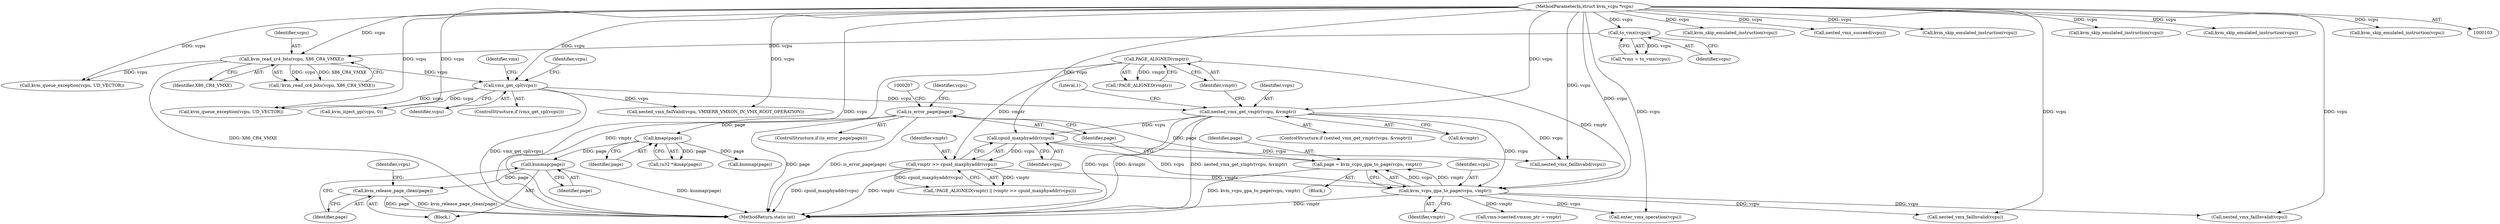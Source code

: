 digraph "0_linux_727ba748e110b4de50d142edca9d6a9b7e6111d8@pointer" {
"1000212" [label="(Call,kunmap(page))"];
"1000208" [label="(Call,kmap(page))"];
"1000195" [label="(Call,is_error_page(page))"];
"1000189" [label="(Call,page = kvm_vcpu_gpa_to_page(vcpu, vmptr))"];
"1000191" [label="(Call,kvm_vcpu_gpa_to_page(vcpu, vmptr))"];
"1000181" [label="(Call,cpuid_maxphyaddr(vcpu))"];
"1000168" [label="(Call,nested_vmx_get_vmptr(vcpu, &vmptr))"];
"1000132" [label="(Call,vmx_get_cpl(vcpu))"];
"1000122" [label="(Call,kvm_read_cr4_bits(vcpu, X86_CR4_VMXE))"];
"1000112" [label="(Call,to_vmx(vcpu))"];
"1000104" [label="(MethodParameterIn,struct kvm_vcpu *vcpu)"];
"1000177" [label="(Call,PAGE_ALIGNED(vmptr))"];
"1000179" [label="(Call,vmptr >> cpuid_maxphyaddr(vcpu))"];
"1000214" [label="(Call,kvm_release_page_clean(page))"];
"1000212" [label="(Call,kunmap(page))"];
"1000126" [label="(Call,kvm_queue_exception(vcpu, UD_VECTOR))"];
"1000209" [label="(Identifier,page)"];
"1000167" [label="(ControlStructure,if (nested_vmx_get_vmptr(vcpu, &vmptr)))"];
"1000178" [label="(Identifier,vmptr)"];
"1000221" [label="(Call,kunmap(page))"];
"1000213" [label="(Identifier,page)"];
"1000234" [label="(Call,enter_vmx_operation(vcpu))"];
"1000132" [label="(Call,vmx_get_cpl(vcpu))"];
"1000123" [label="(Identifier,vcpu)"];
"1000196" [label="(Identifier,page)"];
"1000193" [label="(Identifier,vmptr)"];
"1000211" [label="(Block,)"];
"1000189" [label="(Call,page = kvm_vcpu_gpa_to_page(vcpu, vmptr))"];
"1000187" [label="(Call,kvm_skip_emulated_instruction(vcpu))"];
"1000182" [label="(Identifier,vcpu)"];
"1000225" [label="(Call,vmx->nested.vmxon_ptr = vmptr)"];
"1000208" [label="(Call,kmap(page))"];
"1000113" [label="(Identifier,vcpu)"];
"1000135" [label="(Call,kvm_queue_exception(vcpu, UD_VECTOR))"];
"1000131" [label="(ControlStructure,if (vmx_get_cpl(vcpu)))"];
"1000168" [label="(Call,nested_vmx_get_vmptr(vcpu, &vmptr))"];
"1000240" [label="(Call,nested_vmx_succeed(vcpu))"];
"1000206" [label="(Call,(u32 *)kmap(page))"];
"1000191" [label="(Call,kvm_vcpu_gpa_to_page(vcpu, vmptr))"];
"1000136" [label="(Identifier,vcpu)"];
"1000110" [label="(Call,*vmx = to_vmx(vcpu))"];
"1000151" [label="(Call,kvm_skip_emulated_instruction(vcpu))"];
"1000192" [label="(Identifier,vcpu)"];
"1000215" [label="(Identifier,page)"];
"1000245" [label="(MethodReturn,static int)"];
"1000179" [label="(Call,vmptr >> cpuid_maxphyaddr(vcpu))"];
"1000181" [label="(Call,cpuid_maxphyaddr(vcpu))"];
"1000162" [label="(Call,kvm_inject_gp(vcpu, 0))"];
"1000214" [label="(Call,kvm_release_page_clean(page))"];
"1000124" [label="(Identifier,X86_CR4_VMXE)"];
"1000199" [label="(Identifier,vcpu)"];
"1000216" [label="(Call,nested_vmx_failInvalid(vcpu))"];
"1000170" [label="(Call,&vmptr)"];
"1000133" [label="(Identifier,vcpu)"];
"1000143" [label="(Identifier,vmx)"];
"1000243" [label="(Call,kvm_skip_emulated_instruction(vcpu))"];
"1000184" [label="(Call,nested_vmx_failInvalid(vcpu))"];
"1000105" [label="(Block,)"];
"1000122" [label="(Call,kvm_read_cr4_bits(vcpu, X86_CR4_VMXE))"];
"1000147" [label="(Call,nested_vmx_failValid(vcpu, VMXERR_VMXON_IN_VMX_ROOT_OPERATION))"];
"1000190" [label="(Identifier,page)"];
"1000104" [label="(MethodParameterIn,struct kvm_vcpu *vcpu)"];
"1000177" [label="(Call,PAGE_ALIGNED(vmptr))"];
"1000180" [label="(Identifier,vmptr)"];
"1000217" [label="(Identifier,vcpu)"];
"1000195" [label="(Call,is_error_page(page))"];
"1000169" [label="(Identifier,vcpu)"];
"1000219" [label="(Call,kvm_skip_emulated_instruction(vcpu))"];
"1000176" [label="(Call,!PAGE_ALIGNED(vmptr))"];
"1000198" [label="(Call,nested_vmx_failInvalid(vcpu))"];
"1000173" [label="(Literal,1)"];
"1000121" [label="(Call,!kvm_read_cr4_bits(vcpu, X86_CR4_VMXE))"];
"1000201" [label="(Call,kvm_skip_emulated_instruction(vcpu))"];
"1000175" [label="(Call,!PAGE_ALIGNED(vmptr) || (vmptr >> cpuid_maxphyaddr(vcpu)))"];
"1000194" [label="(ControlStructure,if (is_error_page(page)))"];
"1000112" [label="(Call,to_vmx(vcpu))"];
"1000212" -> "1000211"  [label="AST: "];
"1000212" -> "1000213"  [label="CFG: "];
"1000213" -> "1000212"  [label="AST: "];
"1000215" -> "1000212"  [label="CFG: "];
"1000212" -> "1000245"  [label="DDG: kunmap(page)"];
"1000208" -> "1000212"  [label="DDG: page"];
"1000212" -> "1000214"  [label="DDG: page"];
"1000208" -> "1000206"  [label="AST: "];
"1000208" -> "1000209"  [label="CFG: "];
"1000209" -> "1000208"  [label="AST: "];
"1000206" -> "1000208"  [label="CFG: "];
"1000208" -> "1000206"  [label="DDG: page"];
"1000195" -> "1000208"  [label="DDG: page"];
"1000208" -> "1000221"  [label="DDG: page"];
"1000195" -> "1000194"  [label="AST: "];
"1000195" -> "1000196"  [label="CFG: "];
"1000196" -> "1000195"  [label="AST: "];
"1000199" -> "1000195"  [label="CFG: "];
"1000207" -> "1000195"  [label="CFG: "];
"1000195" -> "1000245"  [label="DDG: is_error_page(page)"];
"1000195" -> "1000245"  [label="DDG: page"];
"1000189" -> "1000195"  [label="DDG: page"];
"1000189" -> "1000105"  [label="AST: "];
"1000189" -> "1000191"  [label="CFG: "];
"1000190" -> "1000189"  [label="AST: "];
"1000191" -> "1000189"  [label="AST: "];
"1000196" -> "1000189"  [label="CFG: "];
"1000189" -> "1000245"  [label="DDG: kvm_vcpu_gpa_to_page(vcpu, vmptr)"];
"1000191" -> "1000189"  [label="DDG: vcpu"];
"1000191" -> "1000189"  [label="DDG: vmptr"];
"1000191" -> "1000193"  [label="CFG: "];
"1000192" -> "1000191"  [label="AST: "];
"1000193" -> "1000191"  [label="AST: "];
"1000191" -> "1000245"  [label="DDG: vmptr"];
"1000181" -> "1000191"  [label="DDG: vcpu"];
"1000168" -> "1000191"  [label="DDG: vcpu"];
"1000104" -> "1000191"  [label="DDG: vcpu"];
"1000177" -> "1000191"  [label="DDG: vmptr"];
"1000179" -> "1000191"  [label="DDG: vmptr"];
"1000191" -> "1000198"  [label="DDG: vcpu"];
"1000191" -> "1000216"  [label="DDG: vcpu"];
"1000191" -> "1000225"  [label="DDG: vmptr"];
"1000191" -> "1000234"  [label="DDG: vcpu"];
"1000181" -> "1000179"  [label="AST: "];
"1000181" -> "1000182"  [label="CFG: "];
"1000182" -> "1000181"  [label="AST: "];
"1000179" -> "1000181"  [label="CFG: "];
"1000181" -> "1000179"  [label="DDG: vcpu"];
"1000168" -> "1000181"  [label="DDG: vcpu"];
"1000104" -> "1000181"  [label="DDG: vcpu"];
"1000181" -> "1000184"  [label="DDG: vcpu"];
"1000168" -> "1000167"  [label="AST: "];
"1000168" -> "1000170"  [label="CFG: "];
"1000169" -> "1000168"  [label="AST: "];
"1000170" -> "1000168"  [label="AST: "];
"1000173" -> "1000168"  [label="CFG: "];
"1000178" -> "1000168"  [label="CFG: "];
"1000168" -> "1000245"  [label="DDG: nested_vmx_get_vmptr(vcpu, &vmptr)"];
"1000168" -> "1000245"  [label="DDG: vcpu"];
"1000168" -> "1000245"  [label="DDG: &vmptr"];
"1000132" -> "1000168"  [label="DDG: vcpu"];
"1000104" -> "1000168"  [label="DDG: vcpu"];
"1000168" -> "1000184"  [label="DDG: vcpu"];
"1000132" -> "1000131"  [label="AST: "];
"1000132" -> "1000133"  [label="CFG: "];
"1000133" -> "1000132"  [label="AST: "];
"1000136" -> "1000132"  [label="CFG: "];
"1000143" -> "1000132"  [label="CFG: "];
"1000132" -> "1000245"  [label="DDG: vmx_get_cpl(vcpu)"];
"1000122" -> "1000132"  [label="DDG: vcpu"];
"1000104" -> "1000132"  [label="DDG: vcpu"];
"1000132" -> "1000135"  [label="DDG: vcpu"];
"1000132" -> "1000147"  [label="DDG: vcpu"];
"1000132" -> "1000162"  [label="DDG: vcpu"];
"1000122" -> "1000121"  [label="AST: "];
"1000122" -> "1000124"  [label="CFG: "];
"1000123" -> "1000122"  [label="AST: "];
"1000124" -> "1000122"  [label="AST: "];
"1000121" -> "1000122"  [label="CFG: "];
"1000122" -> "1000245"  [label="DDG: X86_CR4_VMXE"];
"1000122" -> "1000121"  [label="DDG: vcpu"];
"1000122" -> "1000121"  [label="DDG: X86_CR4_VMXE"];
"1000112" -> "1000122"  [label="DDG: vcpu"];
"1000104" -> "1000122"  [label="DDG: vcpu"];
"1000122" -> "1000126"  [label="DDG: vcpu"];
"1000112" -> "1000110"  [label="AST: "];
"1000112" -> "1000113"  [label="CFG: "];
"1000113" -> "1000112"  [label="AST: "];
"1000110" -> "1000112"  [label="CFG: "];
"1000112" -> "1000110"  [label="DDG: vcpu"];
"1000104" -> "1000112"  [label="DDG: vcpu"];
"1000104" -> "1000103"  [label="AST: "];
"1000104" -> "1000245"  [label="DDG: vcpu"];
"1000104" -> "1000126"  [label="DDG: vcpu"];
"1000104" -> "1000135"  [label="DDG: vcpu"];
"1000104" -> "1000147"  [label="DDG: vcpu"];
"1000104" -> "1000151"  [label="DDG: vcpu"];
"1000104" -> "1000162"  [label="DDG: vcpu"];
"1000104" -> "1000184"  [label="DDG: vcpu"];
"1000104" -> "1000187"  [label="DDG: vcpu"];
"1000104" -> "1000198"  [label="DDG: vcpu"];
"1000104" -> "1000201"  [label="DDG: vcpu"];
"1000104" -> "1000216"  [label="DDG: vcpu"];
"1000104" -> "1000219"  [label="DDG: vcpu"];
"1000104" -> "1000234"  [label="DDG: vcpu"];
"1000104" -> "1000240"  [label="DDG: vcpu"];
"1000104" -> "1000243"  [label="DDG: vcpu"];
"1000177" -> "1000176"  [label="AST: "];
"1000177" -> "1000178"  [label="CFG: "];
"1000178" -> "1000177"  [label="AST: "];
"1000176" -> "1000177"  [label="CFG: "];
"1000177" -> "1000245"  [label="DDG: vmptr"];
"1000177" -> "1000176"  [label="DDG: vmptr"];
"1000177" -> "1000179"  [label="DDG: vmptr"];
"1000179" -> "1000175"  [label="AST: "];
"1000180" -> "1000179"  [label="AST: "];
"1000175" -> "1000179"  [label="CFG: "];
"1000179" -> "1000245"  [label="DDG: cpuid_maxphyaddr(vcpu)"];
"1000179" -> "1000245"  [label="DDG: vmptr"];
"1000179" -> "1000175"  [label="DDG: vmptr"];
"1000179" -> "1000175"  [label="DDG: cpuid_maxphyaddr(vcpu)"];
"1000214" -> "1000211"  [label="AST: "];
"1000214" -> "1000215"  [label="CFG: "];
"1000215" -> "1000214"  [label="AST: "];
"1000217" -> "1000214"  [label="CFG: "];
"1000214" -> "1000245"  [label="DDG: kvm_release_page_clean(page)"];
"1000214" -> "1000245"  [label="DDG: page"];
}
